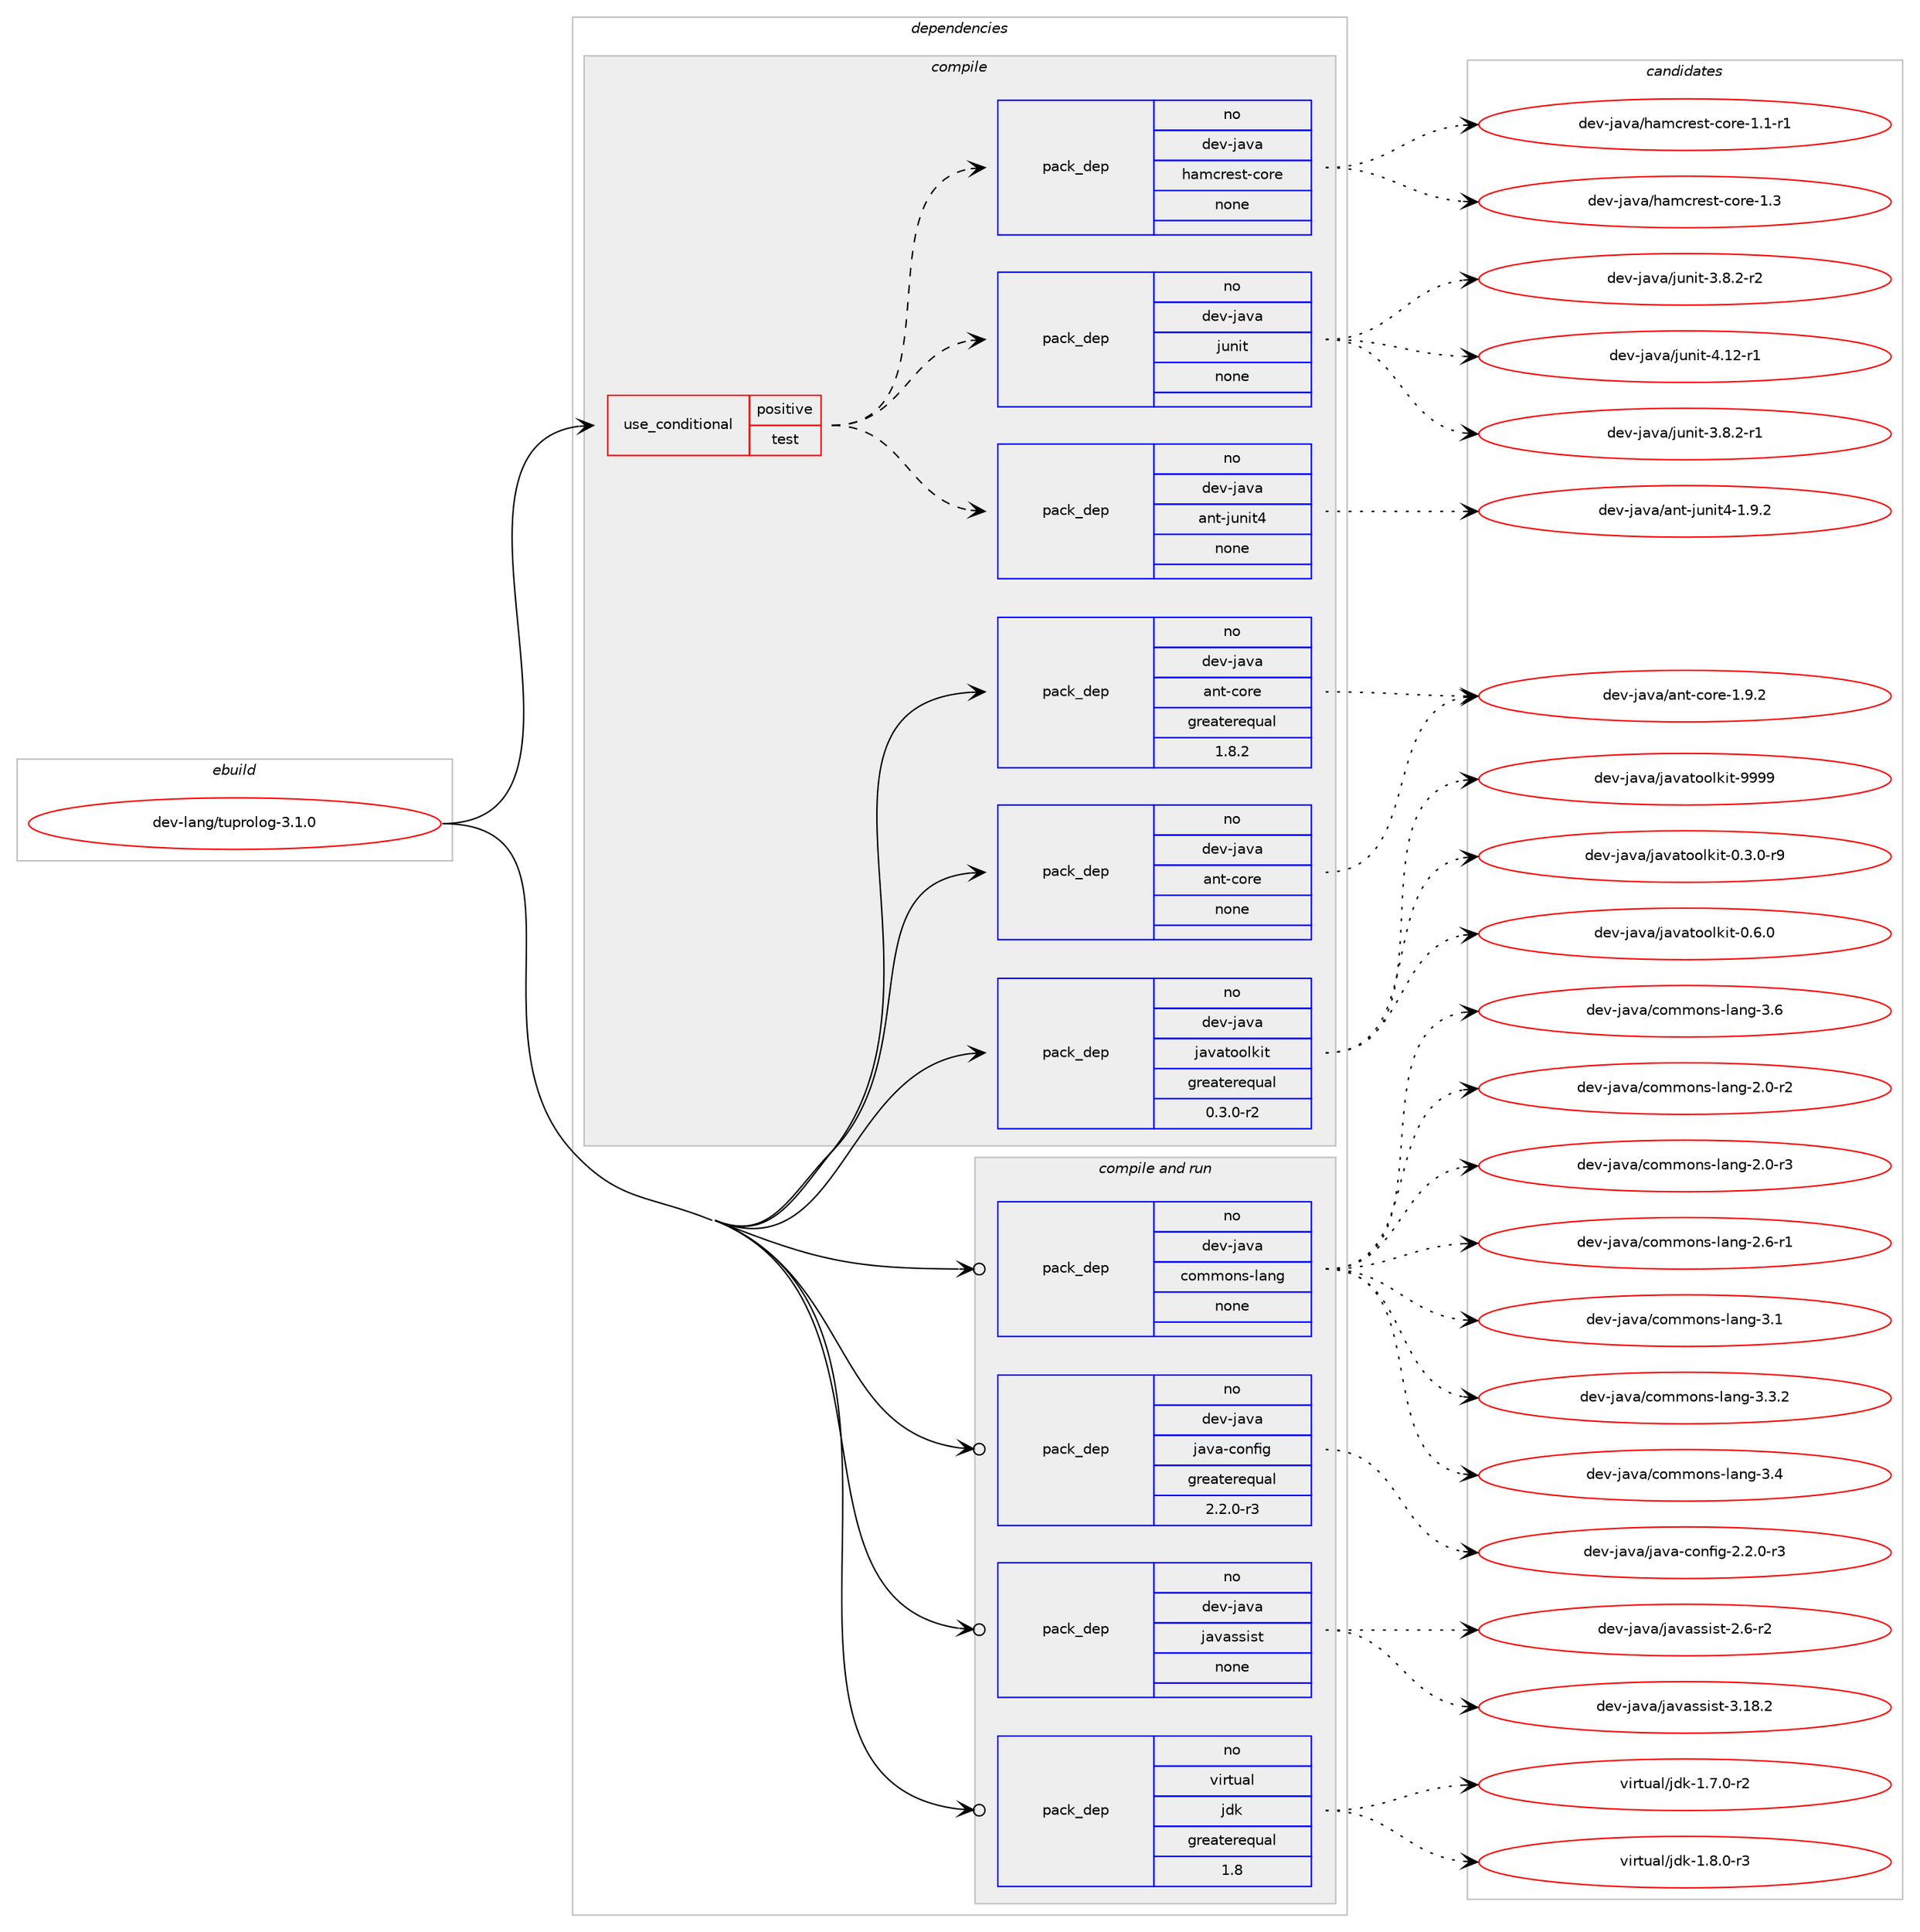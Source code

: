 digraph prolog {

# *************
# Graph options
# *************

newrank=true;
concentrate=true;
compound=true;
graph [rankdir=LR,fontname=Helvetica,fontsize=10,ranksep=1.5];#, ranksep=2.5, nodesep=0.2];
edge  [arrowhead=vee];
node  [fontname=Helvetica,fontsize=10];

# **********
# The ebuild
# **********

subgraph cluster_leftcol {
color=gray;
rank=same;
label=<<i>ebuild</i>>;
id [label="dev-lang/tuprolog-3.1.0", color=red, width=4, href="../dev-lang/tuprolog-3.1.0.svg"];
}

# ****************
# The dependencies
# ****************

subgraph cluster_midcol {
color=gray;
label=<<i>dependencies</i>>;
subgraph cluster_compile {
fillcolor="#eeeeee";
style=filled;
label=<<i>compile</i>>;
subgraph cond23973 {
dependency110475 [label=<<TABLE BORDER="0" CELLBORDER="1" CELLSPACING="0" CELLPADDING="4"><TR><TD ROWSPAN="3" CELLPADDING="10">use_conditional</TD></TR><TR><TD>positive</TD></TR><TR><TD>test</TD></TR></TABLE>>, shape=none, color=red];
subgraph pack83307 {
dependency110476 [label=<<TABLE BORDER="0" CELLBORDER="1" CELLSPACING="0" CELLPADDING="4" WIDTH="220"><TR><TD ROWSPAN="6" CELLPADDING="30">pack_dep</TD></TR><TR><TD WIDTH="110">no</TD></TR><TR><TD>dev-java</TD></TR><TR><TD>ant-junit4</TD></TR><TR><TD>none</TD></TR><TR><TD></TD></TR></TABLE>>, shape=none, color=blue];
}
dependency110475:e -> dependency110476:w [weight=20,style="dashed",arrowhead="vee"];
subgraph pack83308 {
dependency110477 [label=<<TABLE BORDER="0" CELLBORDER="1" CELLSPACING="0" CELLPADDING="4" WIDTH="220"><TR><TD ROWSPAN="6" CELLPADDING="30">pack_dep</TD></TR><TR><TD WIDTH="110">no</TD></TR><TR><TD>dev-java</TD></TR><TR><TD>junit</TD></TR><TR><TD>none</TD></TR><TR><TD></TD></TR></TABLE>>, shape=none, color=blue];
}
dependency110475:e -> dependency110477:w [weight=20,style="dashed",arrowhead="vee"];
subgraph pack83309 {
dependency110478 [label=<<TABLE BORDER="0" CELLBORDER="1" CELLSPACING="0" CELLPADDING="4" WIDTH="220"><TR><TD ROWSPAN="6" CELLPADDING="30">pack_dep</TD></TR><TR><TD WIDTH="110">no</TD></TR><TR><TD>dev-java</TD></TR><TR><TD>hamcrest-core</TD></TR><TR><TD>none</TD></TR><TR><TD></TD></TR></TABLE>>, shape=none, color=blue];
}
dependency110475:e -> dependency110478:w [weight=20,style="dashed",arrowhead="vee"];
}
id:e -> dependency110475:w [weight=20,style="solid",arrowhead="vee"];
subgraph pack83310 {
dependency110479 [label=<<TABLE BORDER="0" CELLBORDER="1" CELLSPACING="0" CELLPADDING="4" WIDTH="220"><TR><TD ROWSPAN="6" CELLPADDING="30">pack_dep</TD></TR><TR><TD WIDTH="110">no</TD></TR><TR><TD>dev-java</TD></TR><TR><TD>ant-core</TD></TR><TR><TD>greaterequal</TD></TR><TR><TD>1.8.2</TD></TR></TABLE>>, shape=none, color=blue];
}
id:e -> dependency110479:w [weight=20,style="solid",arrowhead="vee"];
subgraph pack83311 {
dependency110480 [label=<<TABLE BORDER="0" CELLBORDER="1" CELLSPACING="0" CELLPADDING="4" WIDTH="220"><TR><TD ROWSPAN="6" CELLPADDING="30">pack_dep</TD></TR><TR><TD WIDTH="110">no</TD></TR><TR><TD>dev-java</TD></TR><TR><TD>ant-core</TD></TR><TR><TD>none</TD></TR><TR><TD></TD></TR></TABLE>>, shape=none, color=blue];
}
id:e -> dependency110480:w [weight=20,style="solid",arrowhead="vee"];
subgraph pack83312 {
dependency110481 [label=<<TABLE BORDER="0" CELLBORDER="1" CELLSPACING="0" CELLPADDING="4" WIDTH="220"><TR><TD ROWSPAN="6" CELLPADDING="30">pack_dep</TD></TR><TR><TD WIDTH="110">no</TD></TR><TR><TD>dev-java</TD></TR><TR><TD>javatoolkit</TD></TR><TR><TD>greaterequal</TD></TR><TR><TD>0.3.0-r2</TD></TR></TABLE>>, shape=none, color=blue];
}
id:e -> dependency110481:w [weight=20,style="solid",arrowhead="vee"];
}
subgraph cluster_compileandrun {
fillcolor="#eeeeee";
style=filled;
label=<<i>compile and run</i>>;
subgraph pack83313 {
dependency110482 [label=<<TABLE BORDER="0" CELLBORDER="1" CELLSPACING="0" CELLPADDING="4" WIDTH="220"><TR><TD ROWSPAN="6" CELLPADDING="30">pack_dep</TD></TR><TR><TD WIDTH="110">no</TD></TR><TR><TD>dev-java</TD></TR><TR><TD>commons-lang</TD></TR><TR><TD>none</TD></TR><TR><TD></TD></TR></TABLE>>, shape=none, color=blue];
}
id:e -> dependency110482:w [weight=20,style="solid",arrowhead="odotvee"];
subgraph pack83314 {
dependency110483 [label=<<TABLE BORDER="0" CELLBORDER="1" CELLSPACING="0" CELLPADDING="4" WIDTH="220"><TR><TD ROWSPAN="6" CELLPADDING="30">pack_dep</TD></TR><TR><TD WIDTH="110">no</TD></TR><TR><TD>dev-java</TD></TR><TR><TD>java-config</TD></TR><TR><TD>greaterequal</TD></TR><TR><TD>2.2.0-r3</TD></TR></TABLE>>, shape=none, color=blue];
}
id:e -> dependency110483:w [weight=20,style="solid",arrowhead="odotvee"];
subgraph pack83315 {
dependency110484 [label=<<TABLE BORDER="0" CELLBORDER="1" CELLSPACING="0" CELLPADDING="4" WIDTH="220"><TR><TD ROWSPAN="6" CELLPADDING="30">pack_dep</TD></TR><TR><TD WIDTH="110">no</TD></TR><TR><TD>dev-java</TD></TR><TR><TD>javassist</TD></TR><TR><TD>none</TD></TR><TR><TD></TD></TR></TABLE>>, shape=none, color=blue];
}
id:e -> dependency110484:w [weight=20,style="solid",arrowhead="odotvee"];
subgraph pack83316 {
dependency110485 [label=<<TABLE BORDER="0" CELLBORDER="1" CELLSPACING="0" CELLPADDING="4" WIDTH="220"><TR><TD ROWSPAN="6" CELLPADDING="30">pack_dep</TD></TR><TR><TD WIDTH="110">no</TD></TR><TR><TD>virtual</TD></TR><TR><TD>jdk</TD></TR><TR><TD>greaterequal</TD></TR><TR><TD>1.8</TD></TR></TABLE>>, shape=none, color=blue];
}
id:e -> dependency110485:w [weight=20,style="solid",arrowhead="odotvee"];
}
subgraph cluster_run {
fillcolor="#eeeeee";
style=filled;
label=<<i>run</i>>;
}
}

# **************
# The candidates
# **************

subgraph cluster_choices {
rank=same;
color=gray;
label=<<i>candidates</i>>;

subgraph choice83307 {
color=black;
nodesep=1;
choice10010111845106971189747971101164510611711010511652454946574650 [label="dev-java/ant-junit4-1.9.2", color=red, width=4,href="../dev-java/ant-junit4-1.9.2.svg"];
dependency110476:e -> choice10010111845106971189747971101164510611711010511652454946574650:w [style=dotted,weight="100"];
}
subgraph choice83308 {
color=black;
nodesep=1;
choice100101118451069711897471061171101051164551465646504511449 [label="dev-java/junit-3.8.2-r1", color=red, width=4,href="../dev-java/junit-3.8.2-r1.svg"];
choice100101118451069711897471061171101051164551465646504511450 [label="dev-java/junit-3.8.2-r2", color=red, width=4,href="../dev-java/junit-3.8.2-r2.svg"];
choice1001011184510697118974710611711010511645524649504511449 [label="dev-java/junit-4.12-r1", color=red, width=4,href="../dev-java/junit-4.12-r1.svg"];
dependency110477:e -> choice100101118451069711897471061171101051164551465646504511449:w [style=dotted,weight="100"];
dependency110477:e -> choice100101118451069711897471061171101051164551465646504511450:w [style=dotted,weight="100"];
dependency110477:e -> choice1001011184510697118974710611711010511645524649504511449:w [style=dotted,weight="100"];
}
subgraph choice83309 {
color=black;
nodesep=1;
choice1001011184510697118974710497109991141011151164599111114101454946494511449 [label="dev-java/hamcrest-core-1.1-r1", color=red, width=4,href="../dev-java/hamcrest-core-1.1-r1.svg"];
choice100101118451069711897471049710999114101115116459911111410145494651 [label="dev-java/hamcrest-core-1.3", color=red, width=4,href="../dev-java/hamcrest-core-1.3.svg"];
dependency110478:e -> choice1001011184510697118974710497109991141011151164599111114101454946494511449:w [style=dotted,weight="100"];
dependency110478:e -> choice100101118451069711897471049710999114101115116459911111410145494651:w [style=dotted,weight="100"];
}
subgraph choice83310 {
color=black;
nodesep=1;
choice10010111845106971189747971101164599111114101454946574650 [label="dev-java/ant-core-1.9.2", color=red, width=4,href="../dev-java/ant-core-1.9.2.svg"];
dependency110479:e -> choice10010111845106971189747971101164599111114101454946574650:w [style=dotted,weight="100"];
}
subgraph choice83311 {
color=black;
nodesep=1;
choice10010111845106971189747971101164599111114101454946574650 [label="dev-java/ant-core-1.9.2", color=red, width=4,href="../dev-java/ant-core-1.9.2.svg"];
dependency110480:e -> choice10010111845106971189747971101164599111114101454946574650:w [style=dotted,weight="100"];
}
subgraph choice83312 {
color=black;
nodesep=1;
choice1001011184510697118974710697118971161111111081071051164548465146484511457 [label="dev-java/javatoolkit-0.3.0-r9", color=red, width=4,href="../dev-java/javatoolkit-0.3.0-r9.svg"];
choice100101118451069711897471069711897116111111108107105116454846544648 [label="dev-java/javatoolkit-0.6.0", color=red, width=4,href="../dev-java/javatoolkit-0.6.0.svg"];
choice1001011184510697118974710697118971161111111081071051164557575757 [label="dev-java/javatoolkit-9999", color=red, width=4,href="../dev-java/javatoolkit-9999.svg"];
dependency110481:e -> choice1001011184510697118974710697118971161111111081071051164548465146484511457:w [style=dotted,weight="100"];
dependency110481:e -> choice100101118451069711897471069711897116111111108107105116454846544648:w [style=dotted,weight="100"];
dependency110481:e -> choice1001011184510697118974710697118971161111111081071051164557575757:w [style=dotted,weight="100"];
}
subgraph choice83313 {
color=black;
nodesep=1;
choice10010111845106971189747991111091091111101154510897110103455046484511450 [label="dev-java/commons-lang-2.0-r2", color=red, width=4,href="../dev-java/commons-lang-2.0-r2.svg"];
choice10010111845106971189747991111091091111101154510897110103455046484511451 [label="dev-java/commons-lang-2.0-r3", color=red, width=4,href="../dev-java/commons-lang-2.0-r3.svg"];
choice10010111845106971189747991111091091111101154510897110103455046544511449 [label="dev-java/commons-lang-2.6-r1", color=red, width=4,href="../dev-java/commons-lang-2.6-r1.svg"];
choice1001011184510697118974799111109109111110115451089711010345514649 [label="dev-java/commons-lang-3.1", color=red, width=4,href="../dev-java/commons-lang-3.1.svg"];
choice10010111845106971189747991111091091111101154510897110103455146514650 [label="dev-java/commons-lang-3.3.2", color=red, width=4,href="../dev-java/commons-lang-3.3.2.svg"];
choice1001011184510697118974799111109109111110115451089711010345514652 [label="dev-java/commons-lang-3.4", color=red, width=4,href="../dev-java/commons-lang-3.4.svg"];
choice1001011184510697118974799111109109111110115451089711010345514654 [label="dev-java/commons-lang-3.6", color=red, width=4,href="../dev-java/commons-lang-3.6.svg"];
dependency110482:e -> choice10010111845106971189747991111091091111101154510897110103455046484511450:w [style=dotted,weight="100"];
dependency110482:e -> choice10010111845106971189747991111091091111101154510897110103455046484511451:w [style=dotted,weight="100"];
dependency110482:e -> choice10010111845106971189747991111091091111101154510897110103455046544511449:w [style=dotted,weight="100"];
dependency110482:e -> choice1001011184510697118974799111109109111110115451089711010345514649:w [style=dotted,weight="100"];
dependency110482:e -> choice10010111845106971189747991111091091111101154510897110103455146514650:w [style=dotted,weight="100"];
dependency110482:e -> choice1001011184510697118974799111109109111110115451089711010345514652:w [style=dotted,weight="100"];
dependency110482:e -> choice1001011184510697118974799111109109111110115451089711010345514654:w [style=dotted,weight="100"];
}
subgraph choice83314 {
color=black;
nodesep=1;
choice10010111845106971189747106971189745991111101021051034550465046484511451 [label="dev-java/java-config-2.2.0-r3", color=red, width=4,href="../dev-java/java-config-2.2.0-r3.svg"];
dependency110483:e -> choice10010111845106971189747106971189745991111101021051034550465046484511451:w [style=dotted,weight="100"];
}
subgraph choice83315 {
color=black;
nodesep=1;
choice100101118451069711897471069711897115115105115116455046544511450 [label="dev-java/javassist-2.6-r2", color=red, width=4,href="../dev-java/javassist-2.6-r2.svg"];
choice10010111845106971189747106971189711511510511511645514649564650 [label="dev-java/javassist-3.18.2", color=red, width=4,href="../dev-java/javassist-3.18.2.svg"];
dependency110484:e -> choice100101118451069711897471069711897115115105115116455046544511450:w [style=dotted,weight="100"];
dependency110484:e -> choice10010111845106971189747106971189711511510511511645514649564650:w [style=dotted,weight="100"];
}
subgraph choice83316 {
color=black;
nodesep=1;
choice11810511411611797108471061001074549465546484511450 [label="virtual/jdk-1.7.0-r2", color=red, width=4,href="../virtual/jdk-1.7.0-r2.svg"];
choice11810511411611797108471061001074549465646484511451 [label="virtual/jdk-1.8.0-r3", color=red, width=4,href="../virtual/jdk-1.8.0-r3.svg"];
dependency110485:e -> choice11810511411611797108471061001074549465546484511450:w [style=dotted,weight="100"];
dependency110485:e -> choice11810511411611797108471061001074549465646484511451:w [style=dotted,weight="100"];
}
}

}
